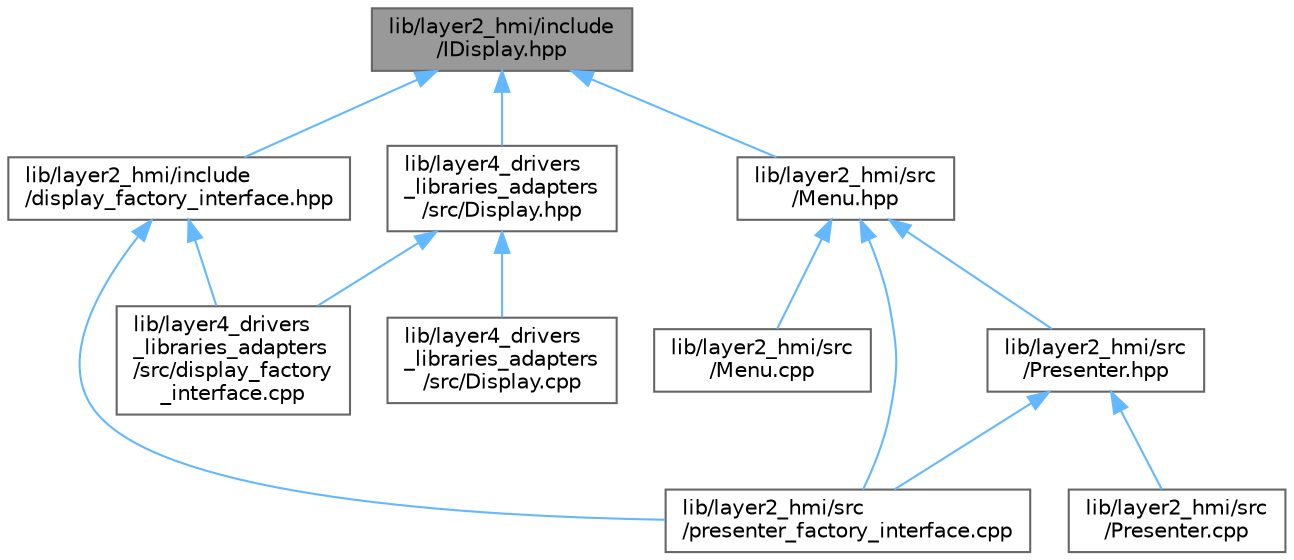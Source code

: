 digraph "lib/layer2_hmi/include/IDisplay.hpp"
{
 // LATEX_PDF_SIZE
  bgcolor="transparent";
  edge [fontname=Helvetica,fontsize=10,labelfontname=Helvetica,labelfontsize=10];
  node [fontname=Helvetica,fontsize=10,shape=box,height=0.2,width=0.4];
  Node1 [id="Node000001",label="lib/layer2_hmi/include\l/IDisplay.hpp",height=0.2,width=0.4,color="gray40", fillcolor="grey60", style="filled", fontcolor="black",tooltip=" "];
  Node1 -> Node2 [id="edge1_Node000001_Node000002",dir="back",color="steelblue1",style="solid",tooltip=" "];
  Node2 [id="Node000002",label="lib/layer2_hmi/include\l/display_factory_interface.hpp",height=0.2,width=0.4,color="grey40", fillcolor="white", style="filled",URL="$display__factory__interface_8hpp.xhtml",tooltip=" "];
  Node2 -> Node3 [id="edge2_Node000002_Node000003",dir="back",color="steelblue1",style="solid",tooltip=" "];
  Node3 [id="Node000003",label="lib/layer2_hmi/src\l/presenter_factory_interface.cpp",height=0.2,width=0.4,color="grey40", fillcolor="white", style="filled",URL="$presenter__factory__interface_8cpp.xhtml",tooltip=" "];
  Node2 -> Node4 [id="edge3_Node000002_Node000004",dir="back",color="steelblue1",style="solid",tooltip=" "];
  Node4 [id="Node000004",label="lib/layer4_drivers\l_libraries_adapters\l/src/display_factory\l_interface.cpp",height=0.2,width=0.4,color="grey40", fillcolor="white", style="filled",URL="$display__factory__interface_8cpp.xhtml",tooltip=" "];
  Node1 -> Node5 [id="edge4_Node000001_Node000005",dir="back",color="steelblue1",style="solid",tooltip=" "];
  Node5 [id="Node000005",label="lib/layer2_hmi/src\l/Menu.hpp",height=0.2,width=0.4,color="grey40", fillcolor="white", style="filled",URL="$Menu_8hpp.xhtml",tooltip=" "];
  Node5 -> Node6 [id="edge5_Node000005_Node000006",dir="back",color="steelblue1",style="solid",tooltip=" "];
  Node6 [id="Node000006",label="lib/layer2_hmi/src\l/Menu.cpp",height=0.2,width=0.4,color="grey40", fillcolor="white", style="filled",URL="$Menu_8cpp.xhtml",tooltip=" "];
  Node5 -> Node7 [id="edge6_Node000005_Node000007",dir="back",color="steelblue1",style="solid",tooltip=" "];
  Node7 [id="Node000007",label="lib/layer2_hmi/src\l/Presenter.hpp",height=0.2,width=0.4,color="grey40", fillcolor="white", style="filled",URL="$Presenter_8hpp.xhtml",tooltip=" "];
  Node7 -> Node8 [id="edge7_Node000007_Node000008",dir="back",color="steelblue1",style="solid",tooltip=" "];
  Node8 [id="Node000008",label="lib/layer2_hmi/src\l/Presenter.cpp",height=0.2,width=0.4,color="grey40", fillcolor="white", style="filled",URL="$Presenter_8cpp.xhtml",tooltip=" "];
  Node7 -> Node3 [id="edge8_Node000007_Node000003",dir="back",color="steelblue1",style="solid",tooltip=" "];
  Node5 -> Node3 [id="edge9_Node000005_Node000003",dir="back",color="steelblue1",style="solid",tooltip=" "];
  Node1 -> Node9 [id="edge10_Node000001_Node000009",dir="back",color="steelblue1",style="solid",tooltip=" "];
  Node9 [id="Node000009",label="lib/layer4_drivers\l_libraries_adapters\l/src/Display.hpp",height=0.2,width=0.4,color="grey40", fillcolor="white", style="filled",URL="$Display_8hpp.xhtml",tooltip=" "];
  Node9 -> Node10 [id="edge11_Node000009_Node000010",dir="back",color="steelblue1",style="solid",tooltip=" "];
  Node10 [id="Node000010",label="lib/layer4_drivers\l_libraries_adapters\l/src/Display.cpp",height=0.2,width=0.4,color="grey40", fillcolor="white", style="filled",URL="$Display_8cpp.xhtml",tooltip=" "];
  Node9 -> Node4 [id="edge12_Node000009_Node000004",dir="back",color="steelblue1",style="solid",tooltip=" "];
}
